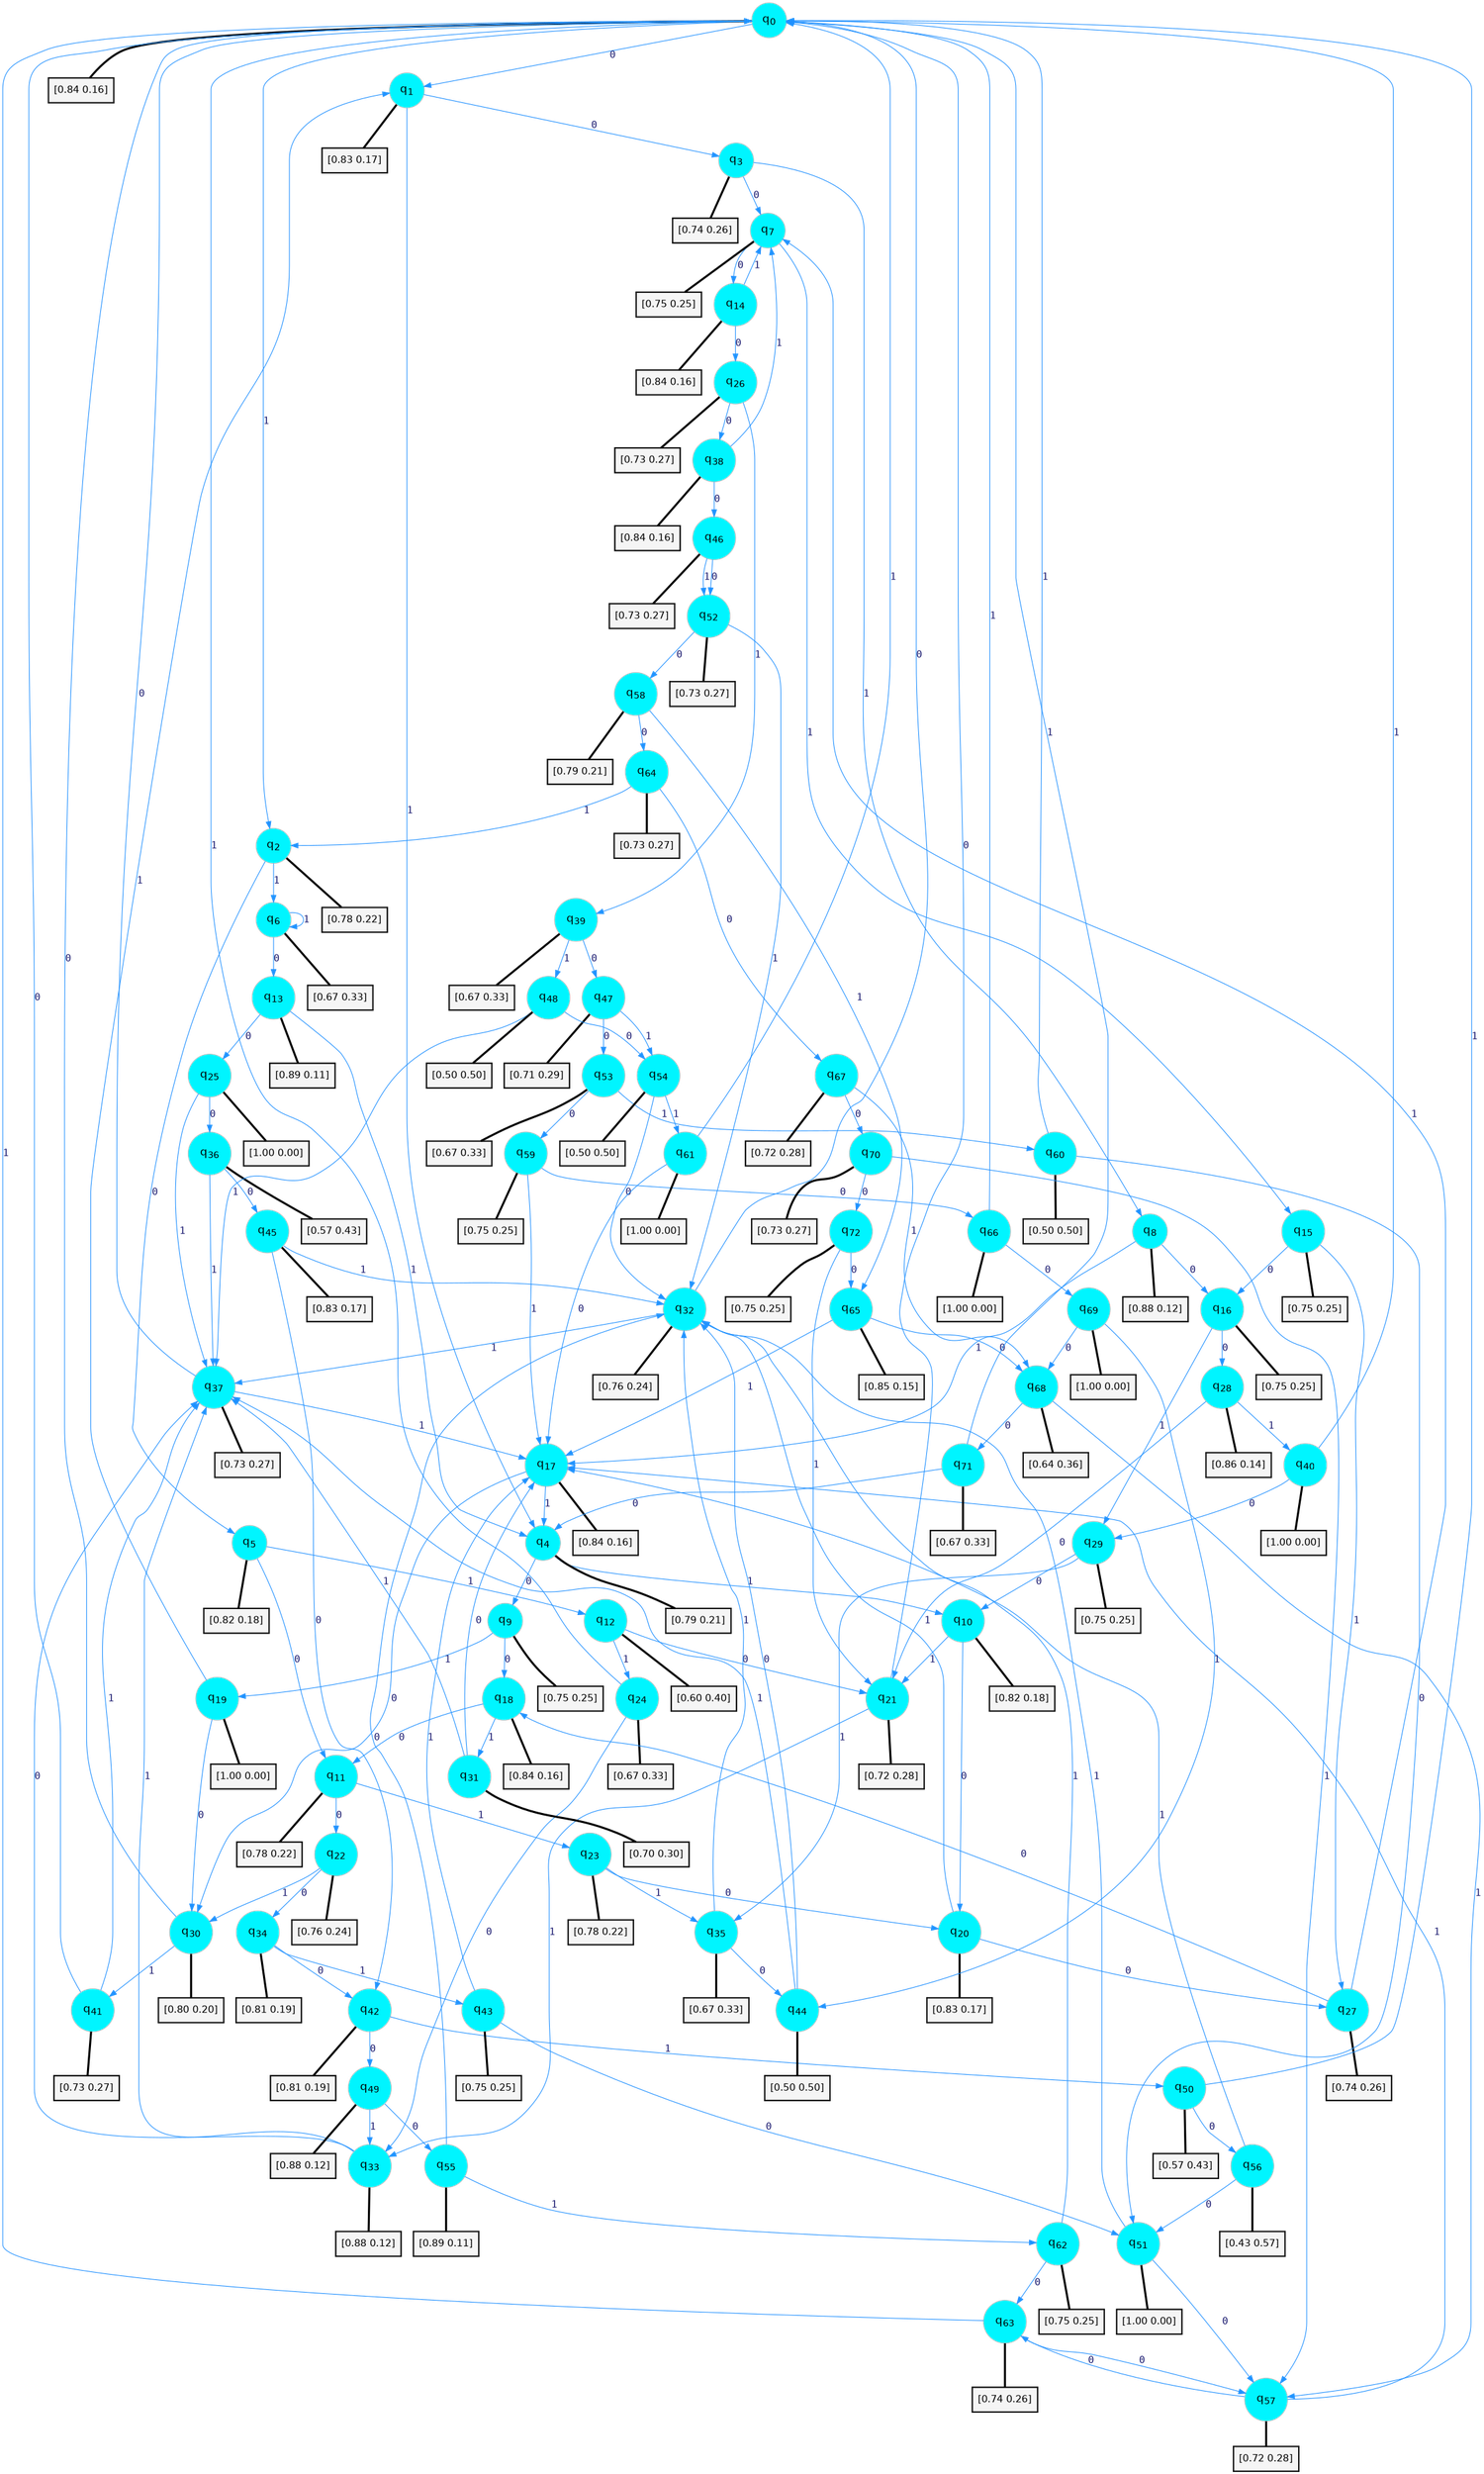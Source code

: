 digraph G {
graph [
bgcolor=transparent, dpi=300, rankdir=TD, size="40,25"];
node [
color=gray, fillcolor=turquoise1, fontcolor=black, fontname=Helvetica, fontsize=16, fontweight=bold, shape=circle, style=filled];
edge [
arrowsize=1, color=dodgerblue1, fontcolor=midnightblue, fontname=courier, fontweight=bold, penwidth=1, style=solid, weight=20];
0[label=<q<SUB>0</SUB>>];
1[label=<q<SUB>1</SUB>>];
2[label=<q<SUB>2</SUB>>];
3[label=<q<SUB>3</SUB>>];
4[label=<q<SUB>4</SUB>>];
5[label=<q<SUB>5</SUB>>];
6[label=<q<SUB>6</SUB>>];
7[label=<q<SUB>7</SUB>>];
8[label=<q<SUB>8</SUB>>];
9[label=<q<SUB>9</SUB>>];
10[label=<q<SUB>10</SUB>>];
11[label=<q<SUB>11</SUB>>];
12[label=<q<SUB>12</SUB>>];
13[label=<q<SUB>13</SUB>>];
14[label=<q<SUB>14</SUB>>];
15[label=<q<SUB>15</SUB>>];
16[label=<q<SUB>16</SUB>>];
17[label=<q<SUB>17</SUB>>];
18[label=<q<SUB>18</SUB>>];
19[label=<q<SUB>19</SUB>>];
20[label=<q<SUB>20</SUB>>];
21[label=<q<SUB>21</SUB>>];
22[label=<q<SUB>22</SUB>>];
23[label=<q<SUB>23</SUB>>];
24[label=<q<SUB>24</SUB>>];
25[label=<q<SUB>25</SUB>>];
26[label=<q<SUB>26</SUB>>];
27[label=<q<SUB>27</SUB>>];
28[label=<q<SUB>28</SUB>>];
29[label=<q<SUB>29</SUB>>];
30[label=<q<SUB>30</SUB>>];
31[label=<q<SUB>31</SUB>>];
32[label=<q<SUB>32</SUB>>];
33[label=<q<SUB>33</SUB>>];
34[label=<q<SUB>34</SUB>>];
35[label=<q<SUB>35</SUB>>];
36[label=<q<SUB>36</SUB>>];
37[label=<q<SUB>37</SUB>>];
38[label=<q<SUB>38</SUB>>];
39[label=<q<SUB>39</SUB>>];
40[label=<q<SUB>40</SUB>>];
41[label=<q<SUB>41</SUB>>];
42[label=<q<SUB>42</SUB>>];
43[label=<q<SUB>43</SUB>>];
44[label=<q<SUB>44</SUB>>];
45[label=<q<SUB>45</SUB>>];
46[label=<q<SUB>46</SUB>>];
47[label=<q<SUB>47</SUB>>];
48[label=<q<SUB>48</SUB>>];
49[label=<q<SUB>49</SUB>>];
50[label=<q<SUB>50</SUB>>];
51[label=<q<SUB>51</SUB>>];
52[label=<q<SUB>52</SUB>>];
53[label=<q<SUB>53</SUB>>];
54[label=<q<SUB>54</SUB>>];
55[label=<q<SUB>55</SUB>>];
56[label=<q<SUB>56</SUB>>];
57[label=<q<SUB>57</SUB>>];
58[label=<q<SUB>58</SUB>>];
59[label=<q<SUB>59</SUB>>];
60[label=<q<SUB>60</SUB>>];
61[label=<q<SUB>61</SUB>>];
62[label=<q<SUB>62</SUB>>];
63[label=<q<SUB>63</SUB>>];
64[label=<q<SUB>64</SUB>>];
65[label=<q<SUB>65</SUB>>];
66[label=<q<SUB>66</SUB>>];
67[label=<q<SUB>67</SUB>>];
68[label=<q<SUB>68</SUB>>];
69[label=<q<SUB>69</SUB>>];
70[label=<q<SUB>70</SUB>>];
71[label=<q<SUB>71</SUB>>];
72[label=<q<SUB>72</SUB>>];
73[label="[0.84 0.16]", shape=box,fontcolor=black, fontname=Helvetica, fontsize=14, penwidth=2, fillcolor=whitesmoke,color=black];
74[label="[0.83 0.17]", shape=box,fontcolor=black, fontname=Helvetica, fontsize=14, penwidth=2, fillcolor=whitesmoke,color=black];
75[label="[0.78 0.22]", shape=box,fontcolor=black, fontname=Helvetica, fontsize=14, penwidth=2, fillcolor=whitesmoke,color=black];
76[label="[0.74 0.26]", shape=box,fontcolor=black, fontname=Helvetica, fontsize=14, penwidth=2, fillcolor=whitesmoke,color=black];
77[label="[0.79 0.21]", shape=box,fontcolor=black, fontname=Helvetica, fontsize=14, penwidth=2, fillcolor=whitesmoke,color=black];
78[label="[0.82 0.18]", shape=box,fontcolor=black, fontname=Helvetica, fontsize=14, penwidth=2, fillcolor=whitesmoke,color=black];
79[label="[0.67 0.33]", shape=box,fontcolor=black, fontname=Helvetica, fontsize=14, penwidth=2, fillcolor=whitesmoke,color=black];
80[label="[0.75 0.25]", shape=box,fontcolor=black, fontname=Helvetica, fontsize=14, penwidth=2, fillcolor=whitesmoke,color=black];
81[label="[0.88 0.12]", shape=box,fontcolor=black, fontname=Helvetica, fontsize=14, penwidth=2, fillcolor=whitesmoke,color=black];
82[label="[0.75 0.25]", shape=box,fontcolor=black, fontname=Helvetica, fontsize=14, penwidth=2, fillcolor=whitesmoke,color=black];
83[label="[0.82 0.18]", shape=box,fontcolor=black, fontname=Helvetica, fontsize=14, penwidth=2, fillcolor=whitesmoke,color=black];
84[label="[0.78 0.22]", shape=box,fontcolor=black, fontname=Helvetica, fontsize=14, penwidth=2, fillcolor=whitesmoke,color=black];
85[label="[0.60 0.40]", shape=box,fontcolor=black, fontname=Helvetica, fontsize=14, penwidth=2, fillcolor=whitesmoke,color=black];
86[label="[0.89 0.11]", shape=box,fontcolor=black, fontname=Helvetica, fontsize=14, penwidth=2, fillcolor=whitesmoke,color=black];
87[label="[0.84 0.16]", shape=box,fontcolor=black, fontname=Helvetica, fontsize=14, penwidth=2, fillcolor=whitesmoke,color=black];
88[label="[0.75 0.25]", shape=box,fontcolor=black, fontname=Helvetica, fontsize=14, penwidth=2, fillcolor=whitesmoke,color=black];
89[label="[0.75 0.25]", shape=box,fontcolor=black, fontname=Helvetica, fontsize=14, penwidth=2, fillcolor=whitesmoke,color=black];
90[label="[0.84 0.16]", shape=box,fontcolor=black, fontname=Helvetica, fontsize=14, penwidth=2, fillcolor=whitesmoke,color=black];
91[label="[0.84 0.16]", shape=box,fontcolor=black, fontname=Helvetica, fontsize=14, penwidth=2, fillcolor=whitesmoke,color=black];
92[label="[1.00 0.00]", shape=box,fontcolor=black, fontname=Helvetica, fontsize=14, penwidth=2, fillcolor=whitesmoke,color=black];
93[label="[0.83 0.17]", shape=box,fontcolor=black, fontname=Helvetica, fontsize=14, penwidth=2, fillcolor=whitesmoke,color=black];
94[label="[0.72 0.28]", shape=box,fontcolor=black, fontname=Helvetica, fontsize=14, penwidth=2, fillcolor=whitesmoke,color=black];
95[label="[0.76 0.24]", shape=box,fontcolor=black, fontname=Helvetica, fontsize=14, penwidth=2, fillcolor=whitesmoke,color=black];
96[label="[0.78 0.22]", shape=box,fontcolor=black, fontname=Helvetica, fontsize=14, penwidth=2, fillcolor=whitesmoke,color=black];
97[label="[0.67 0.33]", shape=box,fontcolor=black, fontname=Helvetica, fontsize=14, penwidth=2, fillcolor=whitesmoke,color=black];
98[label="[1.00 0.00]", shape=box,fontcolor=black, fontname=Helvetica, fontsize=14, penwidth=2, fillcolor=whitesmoke,color=black];
99[label="[0.73 0.27]", shape=box,fontcolor=black, fontname=Helvetica, fontsize=14, penwidth=2, fillcolor=whitesmoke,color=black];
100[label="[0.74 0.26]", shape=box,fontcolor=black, fontname=Helvetica, fontsize=14, penwidth=2, fillcolor=whitesmoke,color=black];
101[label="[0.86 0.14]", shape=box,fontcolor=black, fontname=Helvetica, fontsize=14, penwidth=2, fillcolor=whitesmoke,color=black];
102[label="[0.75 0.25]", shape=box,fontcolor=black, fontname=Helvetica, fontsize=14, penwidth=2, fillcolor=whitesmoke,color=black];
103[label="[0.80 0.20]", shape=box,fontcolor=black, fontname=Helvetica, fontsize=14, penwidth=2, fillcolor=whitesmoke,color=black];
104[label="[0.70 0.30]", shape=box,fontcolor=black, fontname=Helvetica, fontsize=14, penwidth=2, fillcolor=whitesmoke,color=black];
105[label="[0.76 0.24]", shape=box,fontcolor=black, fontname=Helvetica, fontsize=14, penwidth=2, fillcolor=whitesmoke,color=black];
106[label="[0.88 0.12]", shape=box,fontcolor=black, fontname=Helvetica, fontsize=14, penwidth=2, fillcolor=whitesmoke,color=black];
107[label="[0.81 0.19]", shape=box,fontcolor=black, fontname=Helvetica, fontsize=14, penwidth=2, fillcolor=whitesmoke,color=black];
108[label="[0.67 0.33]", shape=box,fontcolor=black, fontname=Helvetica, fontsize=14, penwidth=2, fillcolor=whitesmoke,color=black];
109[label="[0.57 0.43]", shape=box,fontcolor=black, fontname=Helvetica, fontsize=14, penwidth=2, fillcolor=whitesmoke,color=black];
110[label="[0.73 0.27]", shape=box,fontcolor=black, fontname=Helvetica, fontsize=14, penwidth=2, fillcolor=whitesmoke,color=black];
111[label="[0.84 0.16]", shape=box,fontcolor=black, fontname=Helvetica, fontsize=14, penwidth=2, fillcolor=whitesmoke,color=black];
112[label="[0.67 0.33]", shape=box,fontcolor=black, fontname=Helvetica, fontsize=14, penwidth=2, fillcolor=whitesmoke,color=black];
113[label="[1.00 0.00]", shape=box,fontcolor=black, fontname=Helvetica, fontsize=14, penwidth=2, fillcolor=whitesmoke,color=black];
114[label="[0.73 0.27]", shape=box,fontcolor=black, fontname=Helvetica, fontsize=14, penwidth=2, fillcolor=whitesmoke,color=black];
115[label="[0.81 0.19]", shape=box,fontcolor=black, fontname=Helvetica, fontsize=14, penwidth=2, fillcolor=whitesmoke,color=black];
116[label="[0.75 0.25]", shape=box,fontcolor=black, fontname=Helvetica, fontsize=14, penwidth=2, fillcolor=whitesmoke,color=black];
117[label="[0.50 0.50]", shape=box,fontcolor=black, fontname=Helvetica, fontsize=14, penwidth=2, fillcolor=whitesmoke,color=black];
118[label="[0.83 0.17]", shape=box,fontcolor=black, fontname=Helvetica, fontsize=14, penwidth=2, fillcolor=whitesmoke,color=black];
119[label="[0.73 0.27]", shape=box,fontcolor=black, fontname=Helvetica, fontsize=14, penwidth=2, fillcolor=whitesmoke,color=black];
120[label="[0.71 0.29]", shape=box,fontcolor=black, fontname=Helvetica, fontsize=14, penwidth=2, fillcolor=whitesmoke,color=black];
121[label="[0.50 0.50]", shape=box,fontcolor=black, fontname=Helvetica, fontsize=14, penwidth=2, fillcolor=whitesmoke,color=black];
122[label="[0.88 0.12]", shape=box,fontcolor=black, fontname=Helvetica, fontsize=14, penwidth=2, fillcolor=whitesmoke,color=black];
123[label="[0.57 0.43]", shape=box,fontcolor=black, fontname=Helvetica, fontsize=14, penwidth=2, fillcolor=whitesmoke,color=black];
124[label="[1.00 0.00]", shape=box,fontcolor=black, fontname=Helvetica, fontsize=14, penwidth=2, fillcolor=whitesmoke,color=black];
125[label="[0.73 0.27]", shape=box,fontcolor=black, fontname=Helvetica, fontsize=14, penwidth=2, fillcolor=whitesmoke,color=black];
126[label="[0.67 0.33]", shape=box,fontcolor=black, fontname=Helvetica, fontsize=14, penwidth=2, fillcolor=whitesmoke,color=black];
127[label="[0.50 0.50]", shape=box,fontcolor=black, fontname=Helvetica, fontsize=14, penwidth=2, fillcolor=whitesmoke,color=black];
128[label="[0.89 0.11]", shape=box,fontcolor=black, fontname=Helvetica, fontsize=14, penwidth=2, fillcolor=whitesmoke,color=black];
129[label="[0.43 0.57]", shape=box,fontcolor=black, fontname=Helvetica, fontsize=14, penwidth=2, fillcolor=whitesmoke,color=black];
130[label="[0.72 0.28]", shape=box,fontcolor=black, fontname=Helvetica, fontsize=14, penwidth=2, fillcolor=whitesmoke,color=black];
131[label="[0.79 0.21]", shape=box,fontcolor=black, fontname=Helvetica, fontsize=14, penwidth=2, fillcolor=whitesmoke,color=black];
132[label="[0.75 0.25]", shape=box,fontcolor=black, fontname=Helvetica, fontsize=14, penwidth=2, fillcolor=whitesmoke,color=black];
133[label="[0.50 0.50]", shape=box,fontcolor=black, fontname=Helvetica, fontsize=14, penwidth=2, fillcolor=whitesmoke,color=black];
134[label="[1.00 0.00]", shape=box,fontcolor=black, fontname=Helvetica, fontsize=14, penwidth=2, fillcolor=whitesmoke,color=black];
135[label="[0.75 0.25]", shape=box,fontcolor=black, fontname=Helvetica, fontsize=14, penwidth=2, fillcolor=whitesmoke,color=black];
136[label="[0.74 0.26]", shape=box,fontcolor=black, fontname=Helvetica, fontsize=14, penwidth=2, fillcolor=whitesmoke,color=black];
137[label="[0.73 0.27]", shape=box,fontcolor=black, fontname=Helvetica, fontsize=14, penwidth=2, fillcolor=whitesmoke,color=black];
138[label="[0.85 0.15]", shape=box,fontcolor=black, fontname=Helvetica, fontsize=14, penwidth=2, fillcolor=whitesmoke,color=black];
139[label="[1.00 0.00]", shape=box,fontcolor=black, fontname=Helvetica, fontsize=14, penwidth=2, fillcolor=whitesmoke,color=black];
140[label="[0.72 0.28]", shape=box,fontcolor=black, fontname=Helvetica, fontsize=14, penwidth=2, fillcolor=whitesmoke,color=black];
141[label="[0.64 0.36]", shape=box,fontcolor=black, fontname=Helvetica, fontsize=14, penwidth=2, fillcolor=whitesmoke,color=black];
142[label="[1.00 0.00]", shape=box,fontcolor=black, fontname=Helvetica, fontsize=14, penwidth=2, fillcolor=whitesmoke,color=black];
143[label="[0.73 0.27]", shape=box,fontcolor=black, fontname=Helvetica, fontsize=14, penwidth=2, fillcolor=whitesmoke,color=black];
144[label="[0.67 0.33]", shape=box,fontcolor=black, fontname=Helvetica, fontsize=14, penwidth=2, fillcolor=whitesmoke,color=black];
145[label="[0.75 0.25]", shape=box,fontcolor=black, fontname=Helvetica, fontsize=14, penwidth=2, fillcolor=whitesmoke,color=black];
0->1 [label=0];
0->2 [label=1];
0->73 [arrowhead=none, penwidth=3,color=black];
1->3 [label=0];
1->4 [label=1];
1->74 [arrowhead=none, penwidth=3,color=black];
2->5 [label=0];
2->6 [label=1];
2->75 [arrowhead=none, penwidth=3,color=black];
3->7 [label=0];
3->8 [label=1];
3->76 [arrowhead=none, penwidth=3,color=black];
4->9 [label=0];
4->10 [label=1];
4->77 [arrowhead=none, penwidth=3,color=black];
5->11 [label=0];
5->12 [label=1];
5->78 [arrowhead=none, penwidth=3,color=black];
6->13 [label=0];
6->6 [label=1];
6->79 [arrowhead=none, penwidth=3,color=black];
7->14 [label=0];
7->15 [label=1];
7->80 [arrowhead=none, penwidth=3,color=black];
8->16 [label=0];
8->17 [label=1];
8->81 [arrowhead=none, penwidth=3,color=black];
9->18 [label=0];
9->19 [label=1];
9->82 [arrowhead=none, penwidth=3,color=black];
10->20 [label=0];
10->21 [label=1];
10->83 [arrowhead=none, penwidth=3,color=black];
11->22 [label=0];
11->23 [label=1];
11->84 [arrowhead=none, penwidth=3,color=black];
12->21 [label=0];
12->24 [label=1];
12->85 [arrowhead=none, penwidth=3,color=black];
13->25 [label=0];
13->4 [label=1];
13->86 [arrowhead=none, penwidth=3,color=black];
14->26 [label=0];
14->7 [label=1];
14->87 [arrowhead=none, penwidth=3,color=black];
15->16 [label=0];
15->27 [label=1];
15->88 [arrowhead=none, penwidth=3,color=black];
16->28 [label=0];
16->29 [label=1];
16->89 [arrowhead=none, penwidth=3,color=black];
17->30 [label=0];
17->4 [label=1];
17->90 [arrowhead=none, penwidth=3,color=black];
18->11 [label=0];
18->31 [label=1];
18->91 [arrowhead=none, penwidth=3,color=black];
19->30 [label=0];
19->1 [label=1];
19->92 [arrowhead=none, penwidth=3,color=black];
20->27 [label=0];
20->32 [label=1];
20->93 [arrowhead=none, penwidth=3,color=black];
21->0 [label=0];
21->33 [label=1];
21->94 [arrowhead=none, penwidth=3,color=black];
22->34 [label=0];
22->30 [label=1];
22->95 [arrowhead=none, penwidth=3,color=black];
23->20 [label=0];
23->35 [label=1];
23->96 [arrowhead=none, penwidth=3,color=black];
24->33 [label=0];
24->0 [label=1];
24->97 [arrowhead=none, penwidth=3,color=black];
25->36 [label=0];
25->37 [label=1];
25->98 [arrowhead=none, penwidth=3,color=black];
26->38 [label=0];
26->39 [label=1];
26->99 [arrowhead=none, penwidth=3,color=black];
27->18 [label=0];
27->7 [label=1];
27->100 [arrowhead=none, penwidth=3,color=black];
28->21 [label=0];
28->40 [label=1];
28->101 [arrowhead=none, penwidth=3,color=black];
29->10 [label=0];
29->35 [label=1];
29->102 [arrowhead=none, penwidth=3,color=black];
30->0 [label=0];
30->41 [label=1];
30->103 [arrowhead=none, penwidth=3,color=black];
31->17 [label=0];
31->37 [label=1];
31->104 [arrowhead=none, penwidth=3,color=black];
32->0 [label=0];
32->37 [label=1];
32->105 [arrowhead=none, penwidth=3,color=black];
33->37 [label=0];
33->37 [label=1];
33->106 [arrowhead=none, penwidth=3,color=black];
34->42 [label=0];
34->43 [label=1];
34->107 [arrowhead=none, penwidth=3,color=black];
35->44 [label=0];
35->32 [label=1];
35->108 [arrowhead=none, penwidth=3,color=black];
36->45 [label=0];
36->37 [label=1];
36->109 [arrowhead=none, penwidth=3,color=black];
37->0 [label=0];
37->17 [label=1];
37->110 [arrowhead=none, penwidth=3,color=black];
38->46 [label=0];
38->7 [label=1];
38->111 [arrowhead=none, penwidth=3,color=black];
39->47 [label=0];
39->48 [label=1];
39->112 [arrowhead=none, penwidth=3,color=black];
40->29 [label=0];
40->0 [label=1];
40->113 [arrowhead=none, penwidth=3,color=black];
41->0 [label=0];
41->37 [label=1];
41->114 [arrowhead=none, penwidth=3,color=black];
42->49 [label=0];
42->50 [label=1];
42->115 [arrowhead=none, penwidth=3,color=black];
43->51 [label=0];
43->17 [label=1];
43->116 [arrowhead=none, penwidth=3,color=black];
44->32 [label=0];
44->37 [label=1];
44->117 [arrowhead=none, penwidth=3,color=black];
45->42 [label=0];
45->32 [label=1];
45->118 [arrowhead=none, penwidth=3,color=black];
46->52 [label=0];
46->52 [label=1];
46->119 [arrowhead=none, penwidth=3,color=black];
47->53 [label=0];
47->54 [label=1];
47->120 [arrowhead=none, penwidth=3,color=black];
48->54 [label=0];
48->37 [label=1];
48->121 [arrowhead=none, penwidth=3,color=black];
49->55 [label=0];
49->33 [label=1];
49->122 [arrowhead=none, penwidth=3,color=black];
50->56 [label=0];
50->0 [label=1];
50->123 [arrowhead=none, penwidth=3,color=black];
51->57 [label=0];
51->32 [label=1];
51->124 [arrowhead=none, penwidth=3,color=black];
52->58 [label=0];
52->32 [label=1];
52->125 [arrowhead=none, penwidth=3,color=black];
53->59 [label=0];
53->60 [label=1];
53->126 [arrowhead=none, penwidth=3,color=black];
54->32 [label=0];
54->61 [label=1];
54->127 [arrowhead=none, penwidth=3,color=black];
55->32 [label=0];
55->62 [label=1];
55->128 [arrowhead=none, penwidth=3,color=black];
56->51 [label=0];
56->17 [label=1];
56->129 [arrowhead=none, penwidth=3,color=black];
57->63 [label=0];
57->17 [label=1];
57->130 [arrowhead=none, penwidth=3,color=black];
58->64 [label=0];
58->65 [label=1];
58->131 [arrowhead=none, penwidth=3,color=black];
59->66 [label=0];
59->17 [label=1];
59->132 [arrowhead=none, penwidth=3,color=black];
60->51 [label=0];
60->0 [label=1];
60->133 [arrowhead=none, penwidth=3,color=black];
61->17 [label=0];
61->0 [label=1];
61->134 [arrowhead=none, penwidth=3,color=black];
62->63 [label=0];
62->32 [label=1];
62->135 [arrowhead=none, penwidth=3,color=black];
63->57 [label=0];
63->0 [label=1];
63->136 [arrowhead=none, penwidth=3,color=black];
64->67 [label=0];
64->2 [label=1];
64->137 [arrowhead=none, penwidth=3,color=black];
65->68 [label=0];
65->17 [label=1];
65->138 [arrowhead=none, penwidth=3,color=black];
66->69 [label=0];
66->0 [label=1];
66->139 [arrowhead=none, penwidth=3,color=black];
67->70 [label=0];
67->68 [label=1];
67->140 [arrowhead=none, penwidth=3,color=black];
68->71 [label=0];
68->57 [label=1];
68->141 [arrowhead=none, penwidth=3,color=black];
69->68 [label=0];
69->44 [label=1];
69->142 [arrowhead=none, penwidth=3,color=black];
70->72 [label=0];
70->57 [label=1];
70->143 [arrowhead=none, penwidth=3,color=black];
71->4 [label=0];
71->0 [label=1];
71->144 [arrowhead=none, penwidth=3,color=black];
72->65 [label=0];
72->21 [label=1];
72->145 [arrowhead=none, penwidth=3,color=black];
}
